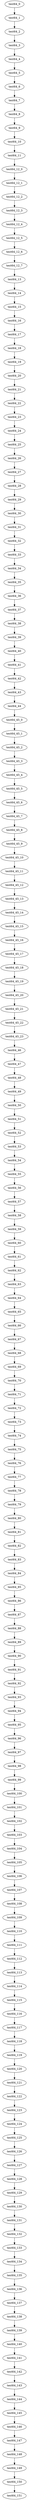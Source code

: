 digraph G {
test64_0->test64_1;
test64_1->test64_2;
test64_2->test64_3;
test64_3->test64_4;
test64_4->test64_5;
test64_5->test64_6;
test64_6->test64_7;
test64_7->test64_8;
test64_8->test64_9;
test64_9->test64_10;
test64_10->test64_11;
test64_11->test64_12_0;
test64_12_0->test64_12_1;
test64_12_1->test64_12_2;
test64_12_2->test64_12_3;
test64_12_3->test64_12_4;
test64_12_4->test64_12_5;
test64_12_5->test64_12_6;
test64_12_6->test64_12_7;
test64_12_7->test64_13;
test64_13->test64_14;
test64_14->test64_15;
test64_15->test64_16;
test64_16->test64_17;
test64_17->test64_18;
test64_18->test64_19;
test64_19->test64_20;
test64_20->test64_21;
test64_21->test64_22;
test64_22->test64_23;
test64_23->test64_24;
test64_24->test64_25;
test64_25->test64_26;
test64_26->test64_27;
test64_27->test64_28;
test64_28->test64_29;
test64_29->test64_30;
test64_30->test64_31;
test64_31->test64_32;
test64_32->test64_33;
test64_33->test64_34;
test64_34->test64_35;
test64_35->test64_36;
test64_36->test64_37;
test64_37->test64_38;
test64_38->test64_39;
test64_39->test64_40;
test64_40->test64_41;
test64_41->test64_42;
test64_42->test64_43;
test64_43->test64_44;
test64_44->test64_45_0;
test64_45_0->test64_45_1;
test64_45_1->test64_45_2;
test64_45_2->test64_45_3;
test64_45_3->test64_45_4;
test64_45_4->test64_45_5;
test64_45_5->test64_45_6;
test64_45_6->test64_45_7;
test64_45_7->test64_45_8;
test64_45_8->test64_45_9;
test64_45_9->test64_45_10;
test64_45_10->test64_45_11;
test64_45_11->test64_45_12;
test64_45_12->test64_45_13;
test64_45_13->test64_45_14;
test64_45_14->test64_45_15;
test64_45_15->test64_45_16;
test64_45_16->test64_45_17;
test64_45_17->test64_45_18;
test64_45_18->test64_45_19;
test64_45_19->test64_45_20;
test64_45_20->test64_45_21;
test64_45_21->test64_45_22;
test64_45_22->test64_45_23;
test64_45_23->test64_46;
test64_46->test64_47;
test64_47->test64_48;
test64_48->test64_49;
test64_49->test64_50;
test64_50->test64_51;
test64_51->test64_52;
test64_52->test64_53;
test64_53->test64_54;
test64_54->test64_55;
test64_55->test64_56;
test64_56->test64_57;
test64_57->test64_58;
test64_58->test64_59;
test64_59->test64_60;
test64_60->test64_61;
test64_61->test64_62;
test64_62->test64_63;
test64_63->test64_64;
test64_64->test64_65;
test64_65->test64_66;
test64_66->test64_67;
test64_67->test64_68;
test64_68->test64_69;
test64_69->test64_70;
test64_70->test64_71;
test64_71->test64_72;
test64_72->test64_73;
test64_73->test64_74;
test64_74->test64_75;
test64_75->test64_76;
test64_76->test64_77;
test64_77->test64_78;
test64_78->test64_79;
test64_79->test64_80;
test64_80->test64_81;
test64_81->test64_82;
test64_82->test64_83;
test64_83->test64_84;
test64_84->test64_85;
test64_85->test64_86;
test64_86->test64_87;
test64_87->test64_88;
test64_88->test64_89;
test64_89->test64_90;
test64_90->test64_91;
test64_91->test64_92;
test64_92->test64_93;
test64_93->test64_94;
test64_94->test64_95;
test64_95->test64_96;
test64_96->test64_97;
test64_97->test64_98;
test64_98->test64_99;
test64_99->test64_100;
test64_100->test64_101;
test64_101->test64_102;
test64_102->test64_103;
test64_103->test64_104;
test64_104->test64_105;
test64_105->test64_106;
test64_106->test64_107;
test64_107->test64_108;
test64_108->test64_109;
test64_109->test64_110;
test64_110->test64_111;
test64_111->test64_112;
test64_112->test64_113;
test64_113->test64_114;
test64_114->test64_115;
test64_115->test64_116;
test64_116->test64_117;
test64_117->test64_118;
test64_118->test64_119;
test64_119->test64_120;
test64_120->test64_121;
test64_121->test64_122;
test64_122->test64_123;
test64_123->test64_124;
test64_124->test64_125;
test64_125->test64_126;
test64_126->test64_127;
test64_127->test64_128;
test64_128->test64_129;
test64_129->test64_130;
test64_130->test64_131;
test64_131->test64_132;
test64_132->test64_133;
test64_133->test64_134;
test64_134->test64_135;
test64_135->test64_136;
test64_136->test64_137;
test64_137->test64_138;
test64_138->test64_139;
test64_139->test64_140;
test64_140->test64_141;
test64_141->test64_142;
test64_142->test64_143;
test64_143->test64_144;
test64_144->test64_145;
test64_145->test64_146;
test64_146->test64_147;
test64_147->test64_148;
test64_148->test64_149;
test64_149->test64_150;
test64_150->test64_151;

}
